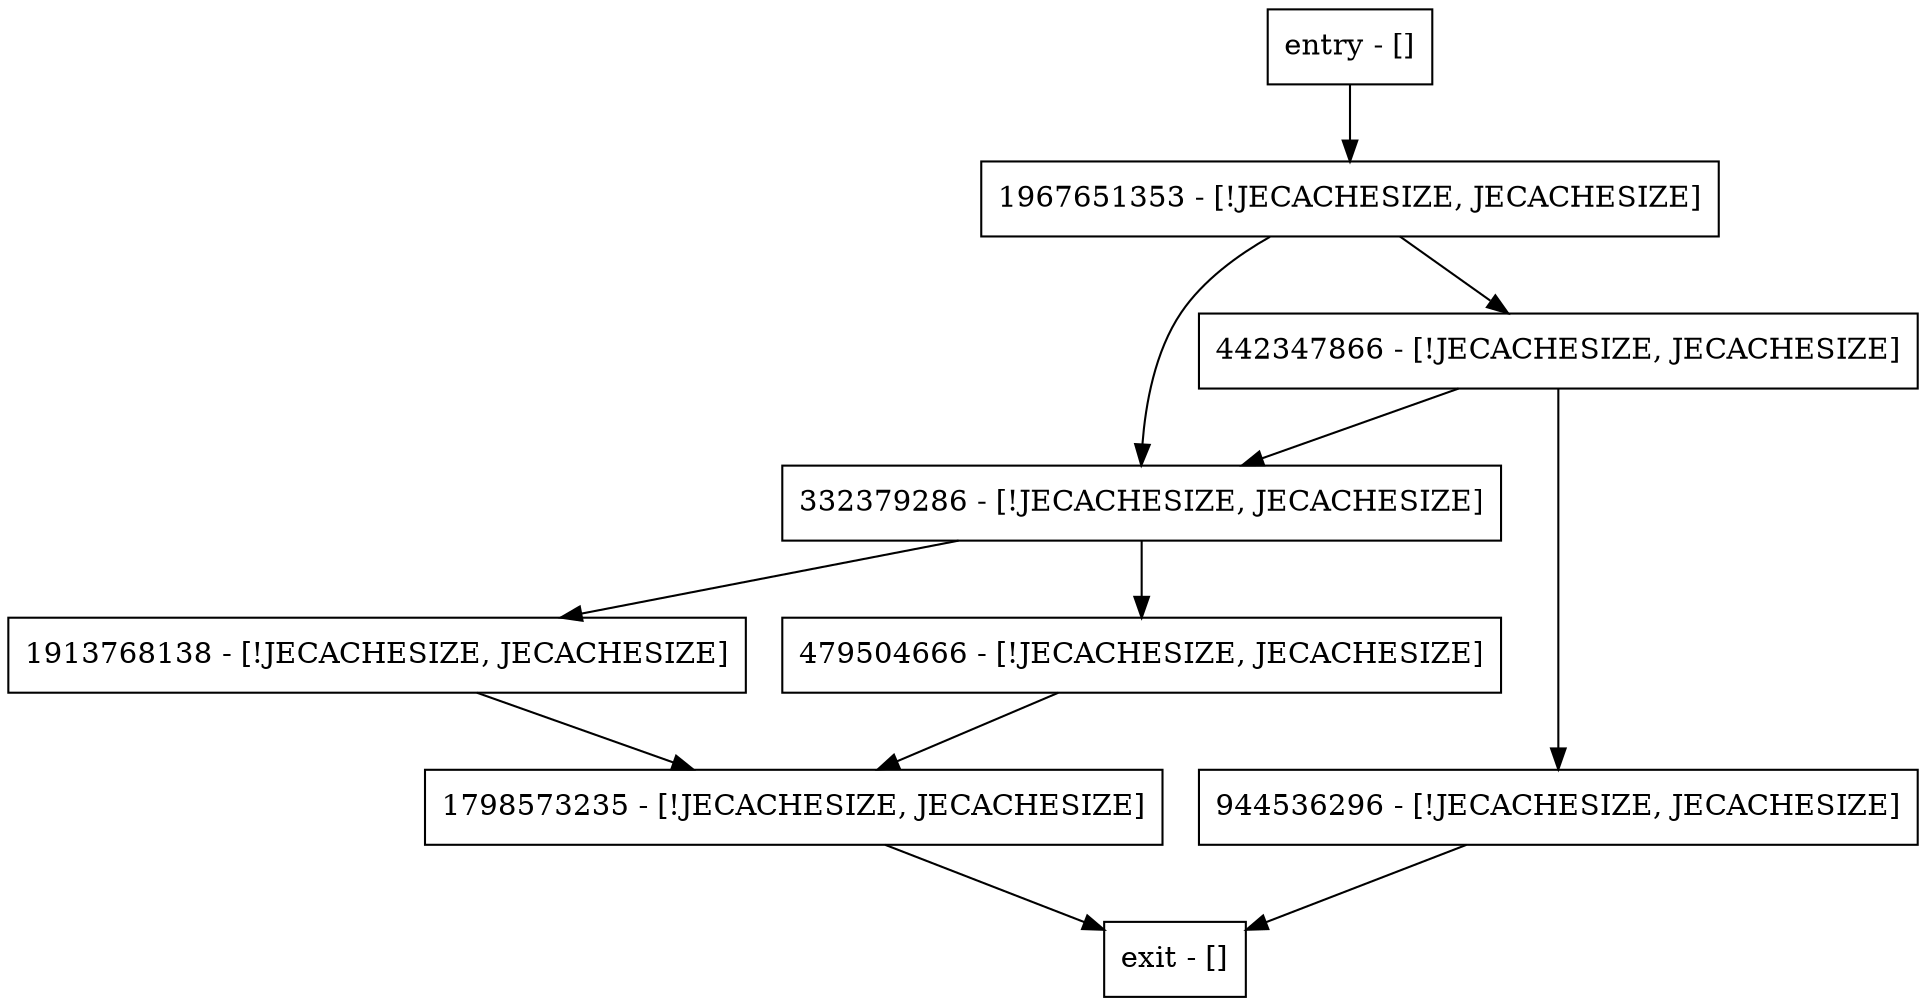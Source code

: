digraph addBack {
node [shape=record];
entry [label="entry - []"];
exit [label="exit - []"];
1967651353 [label="1967651353 - [!JECACHESIZE, JECACHESIZE]"];
332379286 [label="332379286 - [!JECACHESIZE, JECACHESIZE]"];
944536296 [label="944536296 - [!JECACHESIZE, JECACHESIZE]"];
1913768138 [label="1913768138 - [!JECACHESIZE, JECACHESIZE]"];
1798573235 [label="1798573235 - [!JECACHESIZE, JECACHESIZE]"];
479504666 [label="479504666 - [!JECACHESIZE, JECACHESIZE]"];
442347866 [label="442347866 - [!JECACHESIZE, JECACHESIZE]"];
entry;
exit;
entry -> 1967651353;
1967651353 -> 332379286;
1967651353 -> 442347866;
332379286 -> 1913768138;
332379286 -> 479504666;
944536296 -> exit;
1913768138 -> 1798573235;
1798573235 -> exit;
479504666 -> 1798573235;
442347866 -> 332379286;
442347866 -> 944536296;
}
